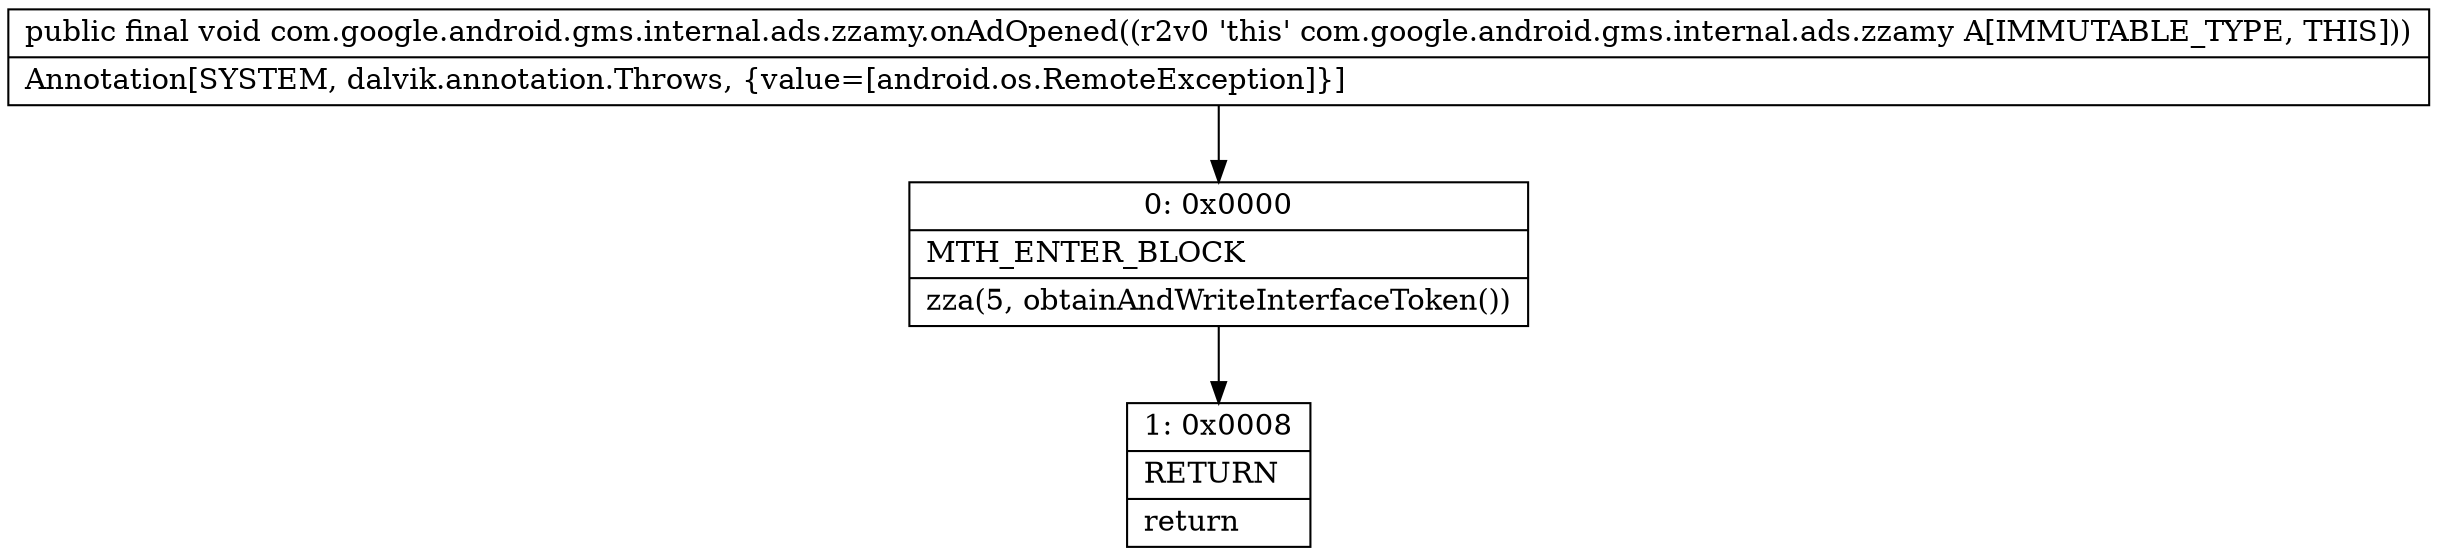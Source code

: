 digraph "CFG forcom.google.android.gms.internal.ads.zzamy.onAdOpened()V" {
Node_0 [shape=record,label="{0\:\ 0x0000|MTH_ENTER_BLOCK\l|zza(5, obtainAndWriteInterfaceToken())\l}"];
Node_1 [shape=record,label="{1\:\ 0x0008|RETURN\l|return\l}"];
MethodNode[shape=record,label="{public final void com.google.android.gms.internal.ads.zzamy.onAdOpened((r2v0 'this' com.google.android.gms.internal.ads.zzamy A[IMMUTABLE_TYPE, THIS]))  | Annotation[SYSTEM, dalvik.annotation.Throws, \{value=[android.os.RemoteException]\}]\l}"];
MethodNode -> Node_0;
Node_0 -> Node_1;
}

